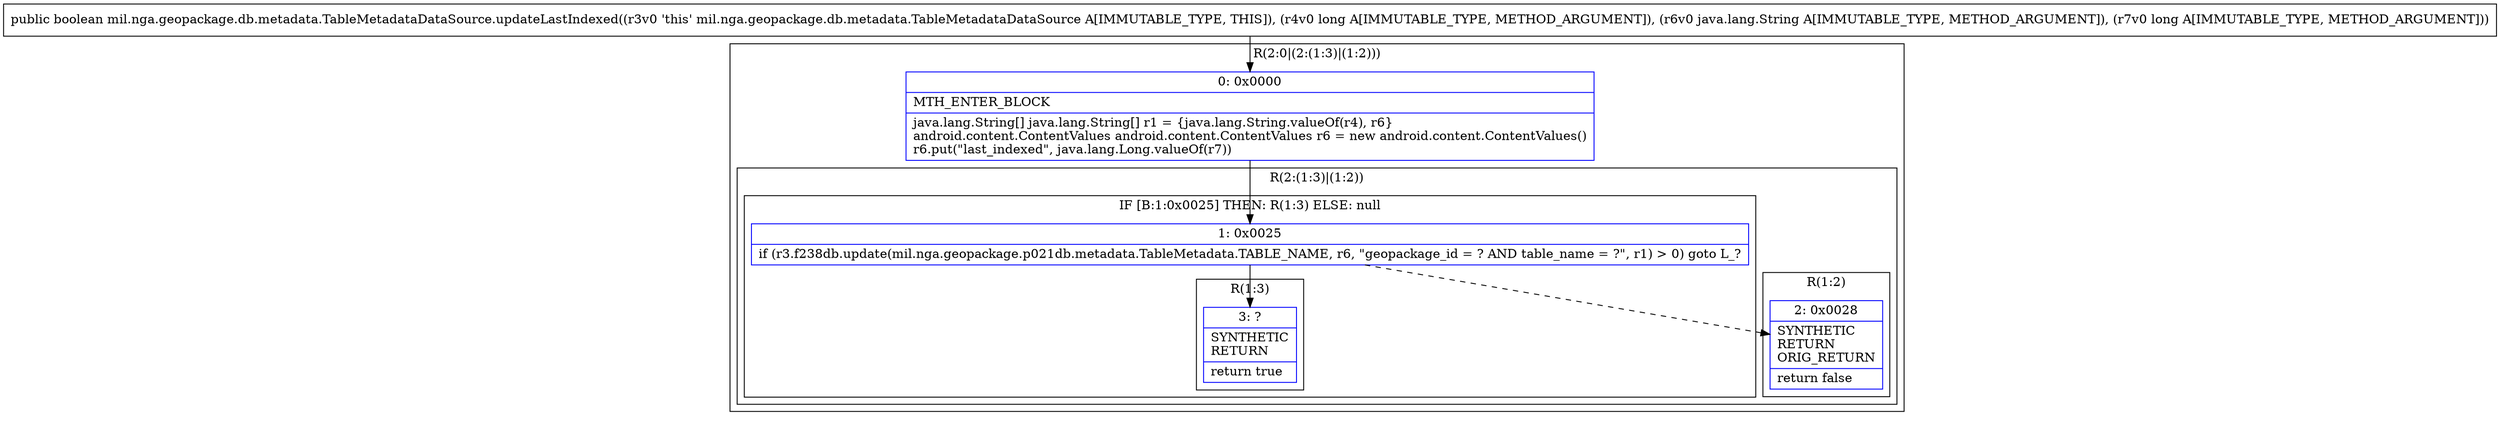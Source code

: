digraph "CFG formil.nga.geopackage.db.metadata.TableMetadataDataSource.updateLastIndexed(JLjava\/lang\/String;J)Z" {
subgraph cluster_Region_215869830 {
label = "R(2:0|(2:(1:3)|(1:2)))";
node [shape=record,color=blue];
Node_0 [shape=record,label="{0\:\ 0x0000|MTH_ENTER_BLOCK\l|java.lang.String[] java.lang.String[] r1 = \{java.lang.String.valueOf(r4), r6\}\landroid.content.ContentValues android.content.ContentValues r6 = new android.content.ContentValues()\lr6.put(\"last_indexed\", java.lang.Long.valueOf(r7))\l}"];
subgraph cluster_Region_1678076683 {
label = "R(2:(1:3)|(1:2))";
node [shape=record,color=blue];
subgraph cluster_IfRegion_1861933556 {
label = "IF [B:1:0x0025] THEN: R(1:3) ELSE: null";
node [shape=record,color=blue];
Node_1 [shape=record,label="{1\:\ 0x0025|if (r3.f238db.update(mil.nga.geopackage.p021db.metadata.TableMetadata.TABLE_NAME, r6, \"geopackage_id = ? AND table_name = ?\", r1) \> 0) goto L_?\l}"];
subgraph cluster_Region_1996203833 {
label = "R(1:3)";
node [shape=record,color=blue];
Node_3 [shape=record,label="{3\:\ ?|SYNTHETIC\lRETURN\l|return true\l}"];
}
}
subgraph cluster_Region_1063301476 {
label = "R(1:2)";
node [shape=record,color=blue];
Node_2 [shape=record,label="{2\:\ 0x0028|SYNTHETIC\lRETURN\lORIG_RETURN\l|return false\l}"];
}
}
}
MethodNode[shape=record,label="{public boolean mil.nga.geopackage.db.metadata.TableMetadataDataSource.updateLastIndexed((r3v0 'this' mil.nga.geopackage.db.metadata.TableMetadataDataSource A[IMMUTABLE_TYPE, THIS]), (r4v0 long A[IMMUTABLE_TYPE, METHOD_ARGUMENT]), (r6v0 java.lang.String A[IMMUTABLE_TYPE, METHOD_ARGUMENT]), (r7v0 long A[IMMUTABLE_TYPE, METHOD_ARGUMENT])) }"];
MethodNode -> Node_0;
Node_0 -> Node_1;
Node_1 -> Node_2[style=dashed];
Node_1 -> Node_3;
}


